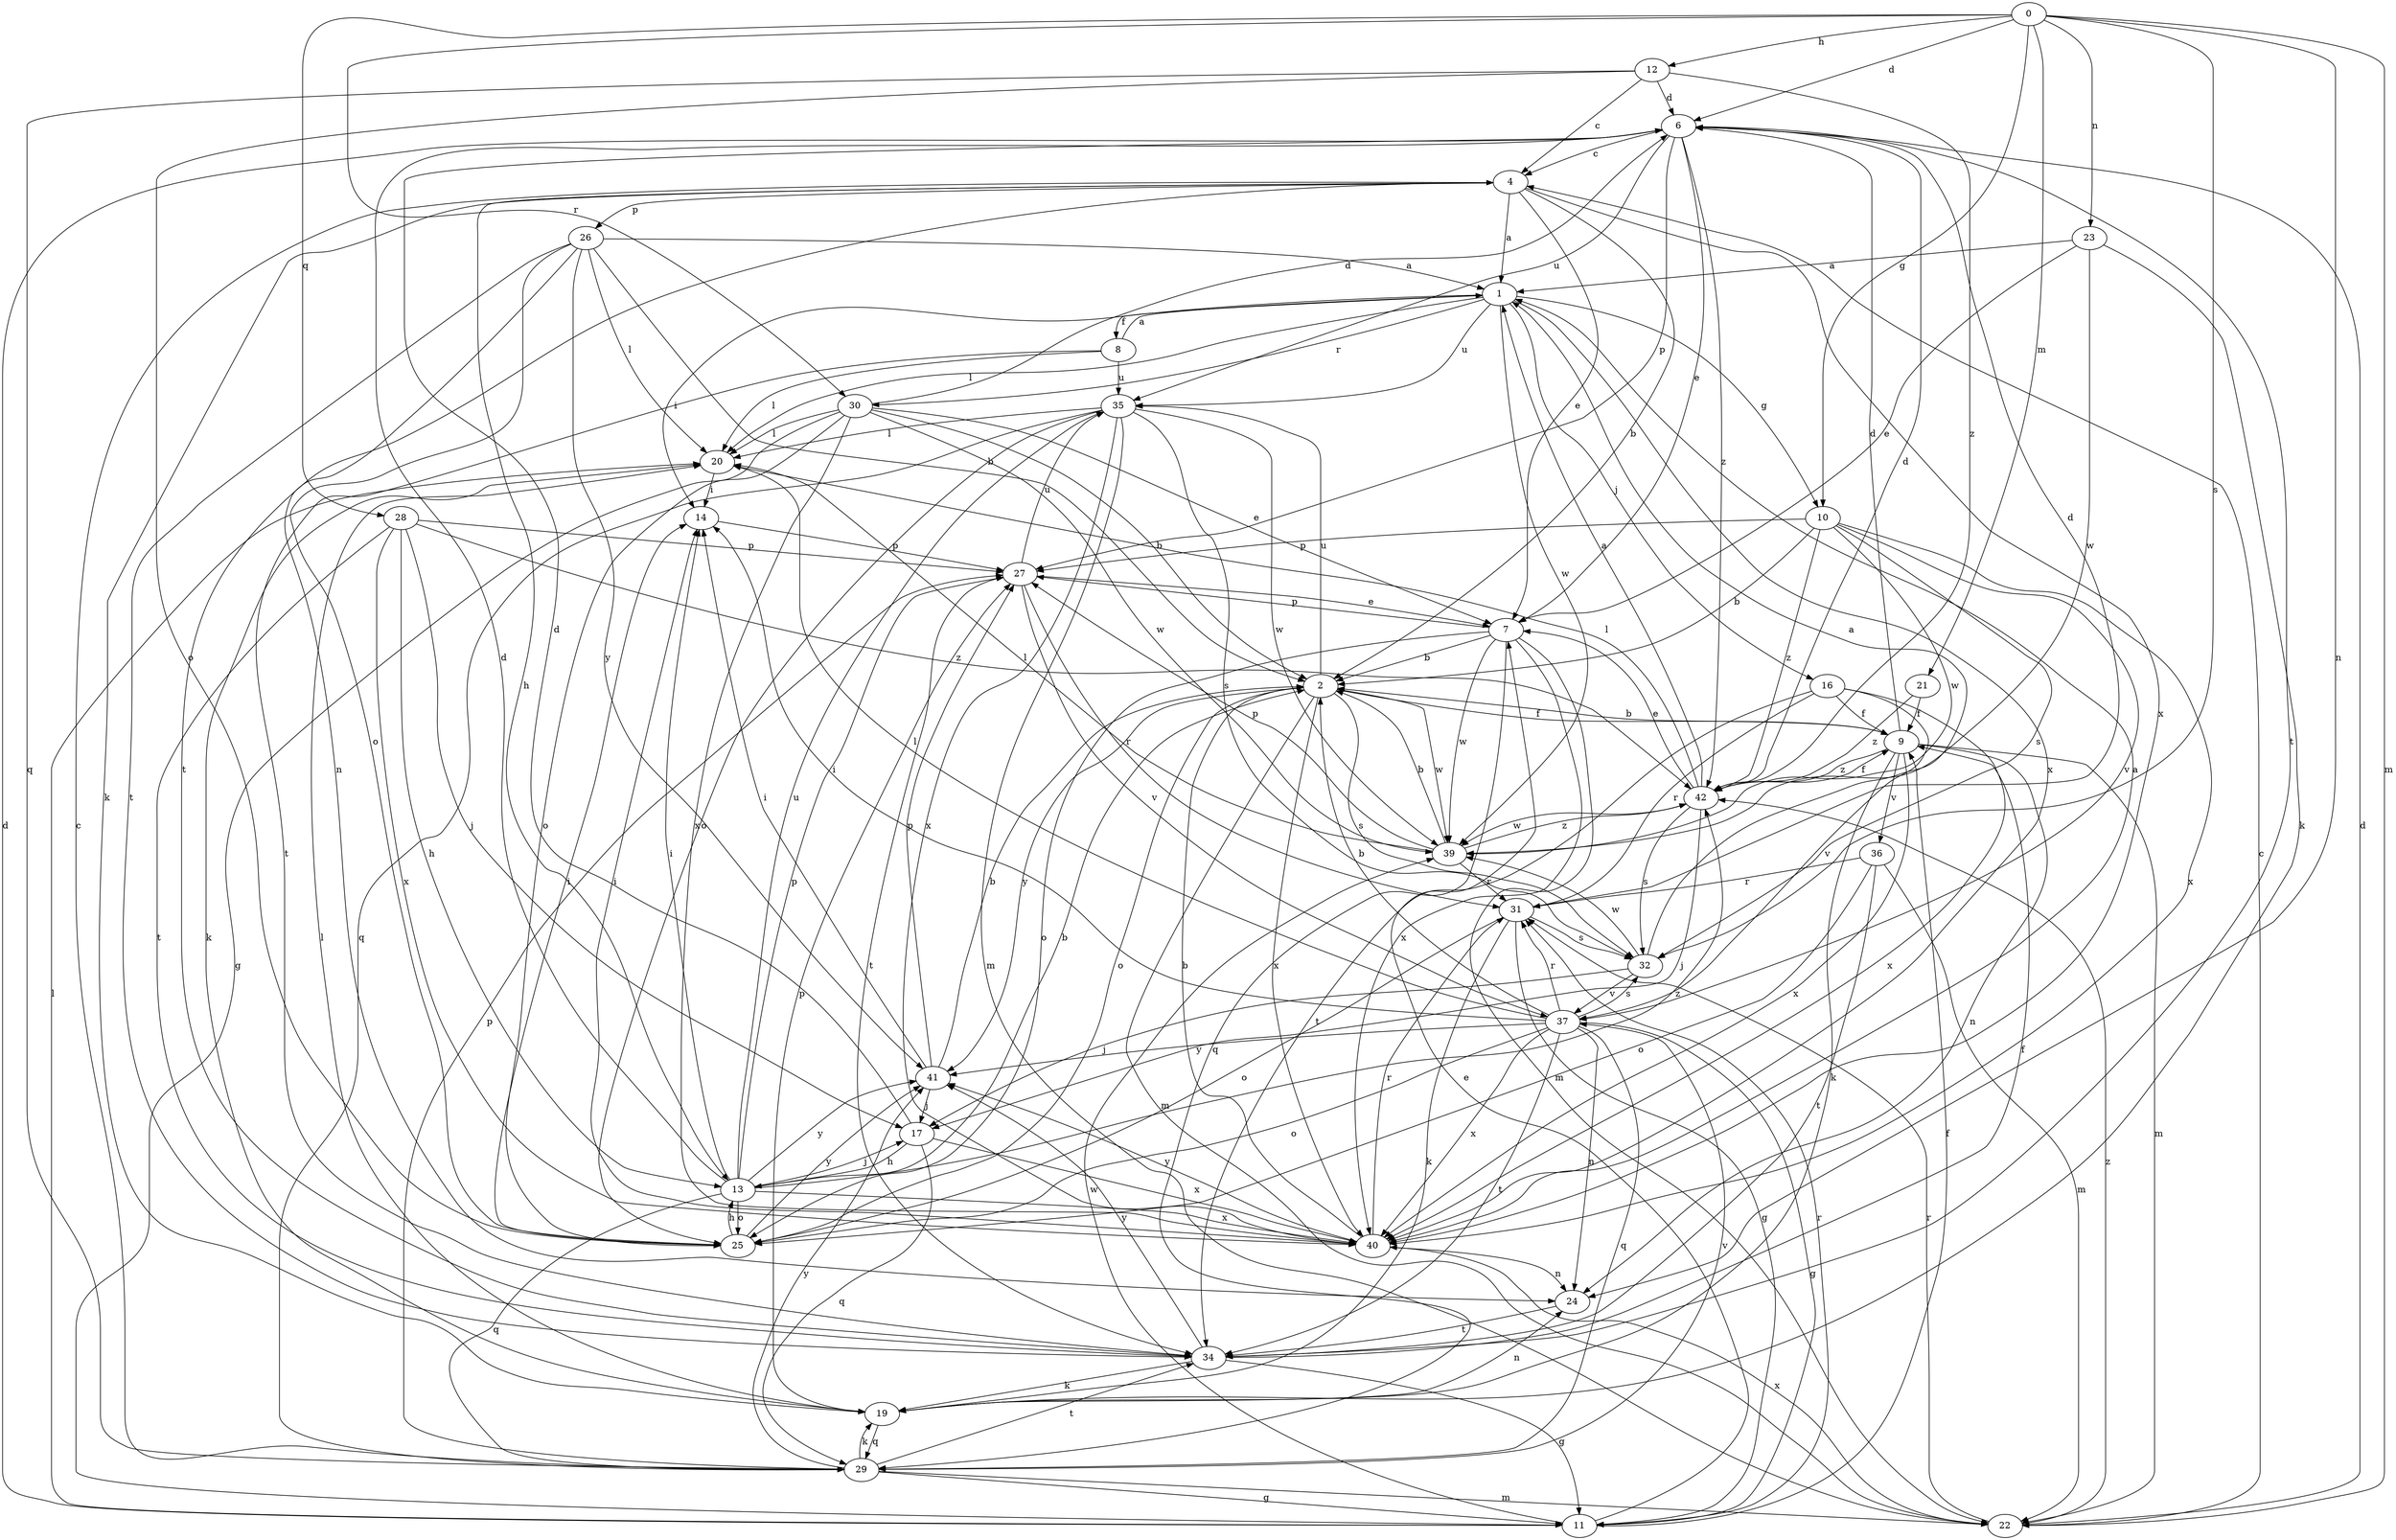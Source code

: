 strict digraph  {
0;
1;
2;
4;
6;
7;
8;
9;
10;
11;
12;
13;
14;
16;
17;
19;
20;
21;
22;
23;
24;
25;
26;
27;
28;
29;
30;
31;
32;
34;
35;
36;
37;
39;
40;
41;
42;
0 -> 6  [label=d];
0 -> 10  [label=g];
0 -> 12  [label=h];
0 -> 21  [label=m];
0 -> 22  [label=m];
0 -> 23  [label=n];
0 -> 24  [label=n];
0 -> 28  [label=q];
0 -> 30  [label=r];
0 -> 32  [label=s];
1 -> 8  [label=f];
1 -> 10  [label=g];
1 -> 14  [label=i];
1 -> 16  [label=j];
1 -> 20  [label=l];
1 -> 30  [label=r];
1 -> 35  [label=u];
1 -> 39  [label=w];
1 -> 40  [label=x];
2 -> 9  [label=f];
2 -> 22  [label=m];
2 -> 25  [label=o];
2 -> 32  [label=s];
2 -> 35  [label=u];
2 -> 39  [label=w];
2 -> 40  [label=x];
2 -> 41  [label=y];
4 -> 1  [label=a];
4 -> 2  [label=b];
4 -> 7  [label=e];
4 -> 13  [label=h];
4 -> 19  [label=k];
4 -> 26  [label=p];
4 -> 34  [label=t];
4 -> 40  [label=x];
6 -> 4  [label=c];
6 -> 7  [label=e];
6 -> 27  [label=p];
6 -> 34  [label=t];
6 -> 35  [label=u];
6 -> 42  [label=z];
7 -> 2  [label=b];
7 -> 22  [label=m];
7 -> 25  [label=o];
7 -> 27  [label=p];
7 -> 29  [label=q];
7 -> 39  [label=w];
7 -> 40  [label=x];
8 -> 1  [label=a];
8 -> 20  [label=l];
8 -> 34  [label=t];
8 -> 35  [label=u];
9 -> 2  [label=b];
9 -> 6  [label=d];
9 -> 19  [label=k];
9 -> 22  [label=m];
9 -> 24  [label=n];
9 -> 36  [label=v];
9 -> 40  [label=x];
9 -> 42  [label=z];
10 -> 2  [label=b];
10 -> 27  [label=p];
10 -> 32  [label=s];
10 -> 37  [label=v];
10 -> 39  [label=w];
10 -> 40  [label=x];
10 -> 42  [label=z];
11 -> 6  [label=d];
11 -> 7  [label=e];
11 -> 9  [label=f];
11 -> 20  [label=l];
11 -> 31  [label=r];
11 -> 39  [label=w];
12 -> 4  [label=c];
12 -> 6  [label=d];
12 -> 25  [label=o];
12 -> 29  [label=q];
12 -> 42  [label=z];
13 -> 2  [label=b];
13 -> 6  [label=d];
13 -> 14  [label=i];
13 -> 17  [label=j];
13 -> 25  [label=o];
13 -> 27  [label=p];
13 -> 29  [label=q];
13 -> 35  [label=u];
13 -> 40  [label=x];
13 -> 41  [label=y];
13 -> 42  [label=z];
14 -> 27  [label=p];
16 -> 9  [label=f];
16 -> 31  [label=r];
16 -> 34  [label=t];
16 -> 37  [label=v];
16 -> 40  [label=x];
17 -> 6  [label=d];
17 -> 13  [label=h];
17 -> 29  [label=q];
17 -> 40  [label=x];
19 -> 20  [label=l];
19 -> 24  [label=n];
19 -> 27  [label=p];
19 -> 29  [label=q];
20 -> 14  [label=i];
20 -> 19  [label=k];
21 -> 9  [label=f];
21 -> 42  [label=z];
22 -> 4  [label=c];
22 -> 6  [label=d];
22 -> 31  [label=r];
22 -> 40  [label=x];
22 -> 42  [label=z];
23 -> 1  [label=a];
23 -> 7  [label=e];
23 -> 19  [label=k];
23 -> 39  [label=w];
24 -> 34  [label=t];
25 -> 13  [label=h];
25 -> 14  [label=i];
25 -> 41  [label=y];
26 -> 1  [label=a];
26 -> 2  [label=b];
26 -> 20  [label=l];
26 -> 24  [label=n];
26 -> 25  [label=o];
26 -> 34  [label=t];
26 -> 41  [label=y];
27 -> 7  [label=e];
27 -> 31  [label=r];
27 -> 34  [label=t];
27 -> 35  [label=u];
27 -> 37  [label=v];
28 -> 13  [label=h];
28 -> 17  [label=j];
28 -> 27  [label=p];
28 -> 34  [label=t];
28 -> 40  [label=x];
28 -> 42  [label=z];
29 -> 4  [label=c];
29 -> 11  [label=g];
29 -> 19  [label=k];
29 -> 22  [label=m];
29 -> 27  [label=p];
29 -> 34  [label=t];
29 -> 37  [label=v];
29 -> 41  [label=y];
30 -> 2  [label=b];
30 -> 6  [label=d];
30 -> 7  [label=e];
30 -> 11  [label=g];
30 -> 20  [label=l];
30 -> 25  [label=o];
30 -> 39  [label=w];
30 -> 40  [label=x];
31 -> 6  [label=d];
31 -> 11  [label=g];
31 -> 19  [label=k];
31 -> 25  [label=o];
31 -> 32  [label=s];
32 -> 1  [label=a];
32 -> 17  [label=j];
32 -> 37  [label=v];
32 -> 39  [label=w];
34 -> 9  [label=f];
34 -> 11  [label=g];
34 -> 19  [label=k];
34 -> 41  [label=y];
35 -> 20  [label=l];
35 -> 22  [label=m];
35 -> 25  [label=o];
35 -> 29  [label=q];
35 -> 32  [label=s];
35 -> 39  [label=w];
35 -> 40  [label=x];
36 -> 22  [label=m];
36 -> 25  [label=o];
36 -> 31  [label=r];
36 -> 34  [label=t];
37 -> 2  [label=b];
37 -> 11  [label=g];
37 -> 14  [label=i];
37 -> 20  [label=l];
37 -> 24  [label=n];
37 -> 25  [label=o];
37 -> 29  [label=q];
37 -> 31  [label=r];
37 -> 32  [label=s];
37 -> 34  [label=t];
37 -> 40  [label=x];
37 -> 41  [label=y];
39 -> 2  [label=b];
39 -> 20  [label=l];
39 -> 27  [label=p];
39 -> 31  [label=r];
39 -> 42  [label=z];
40 -> 1  [label=a];
40 -> 2  [label=b];
40 -> 14  [label=i];
40 -> 24  [label=n];
40 -> 31  [label=r];
40 -> 41  [label=y];
41 -> 2  [label=b];
41 -> 14  [label=i];
41 -> 17  [label=j];
41 -> 27  [label=p];
42 -> 1  [label=a];
42 -> 6  [label=d];
42 -> 7  [label=e];
42 -> 9  [label=f];
42 -> 17  [label=j];
42 -> 20  [label=l];
42 -> 32  [label=s];
42 -> 39  [label=w];
}
